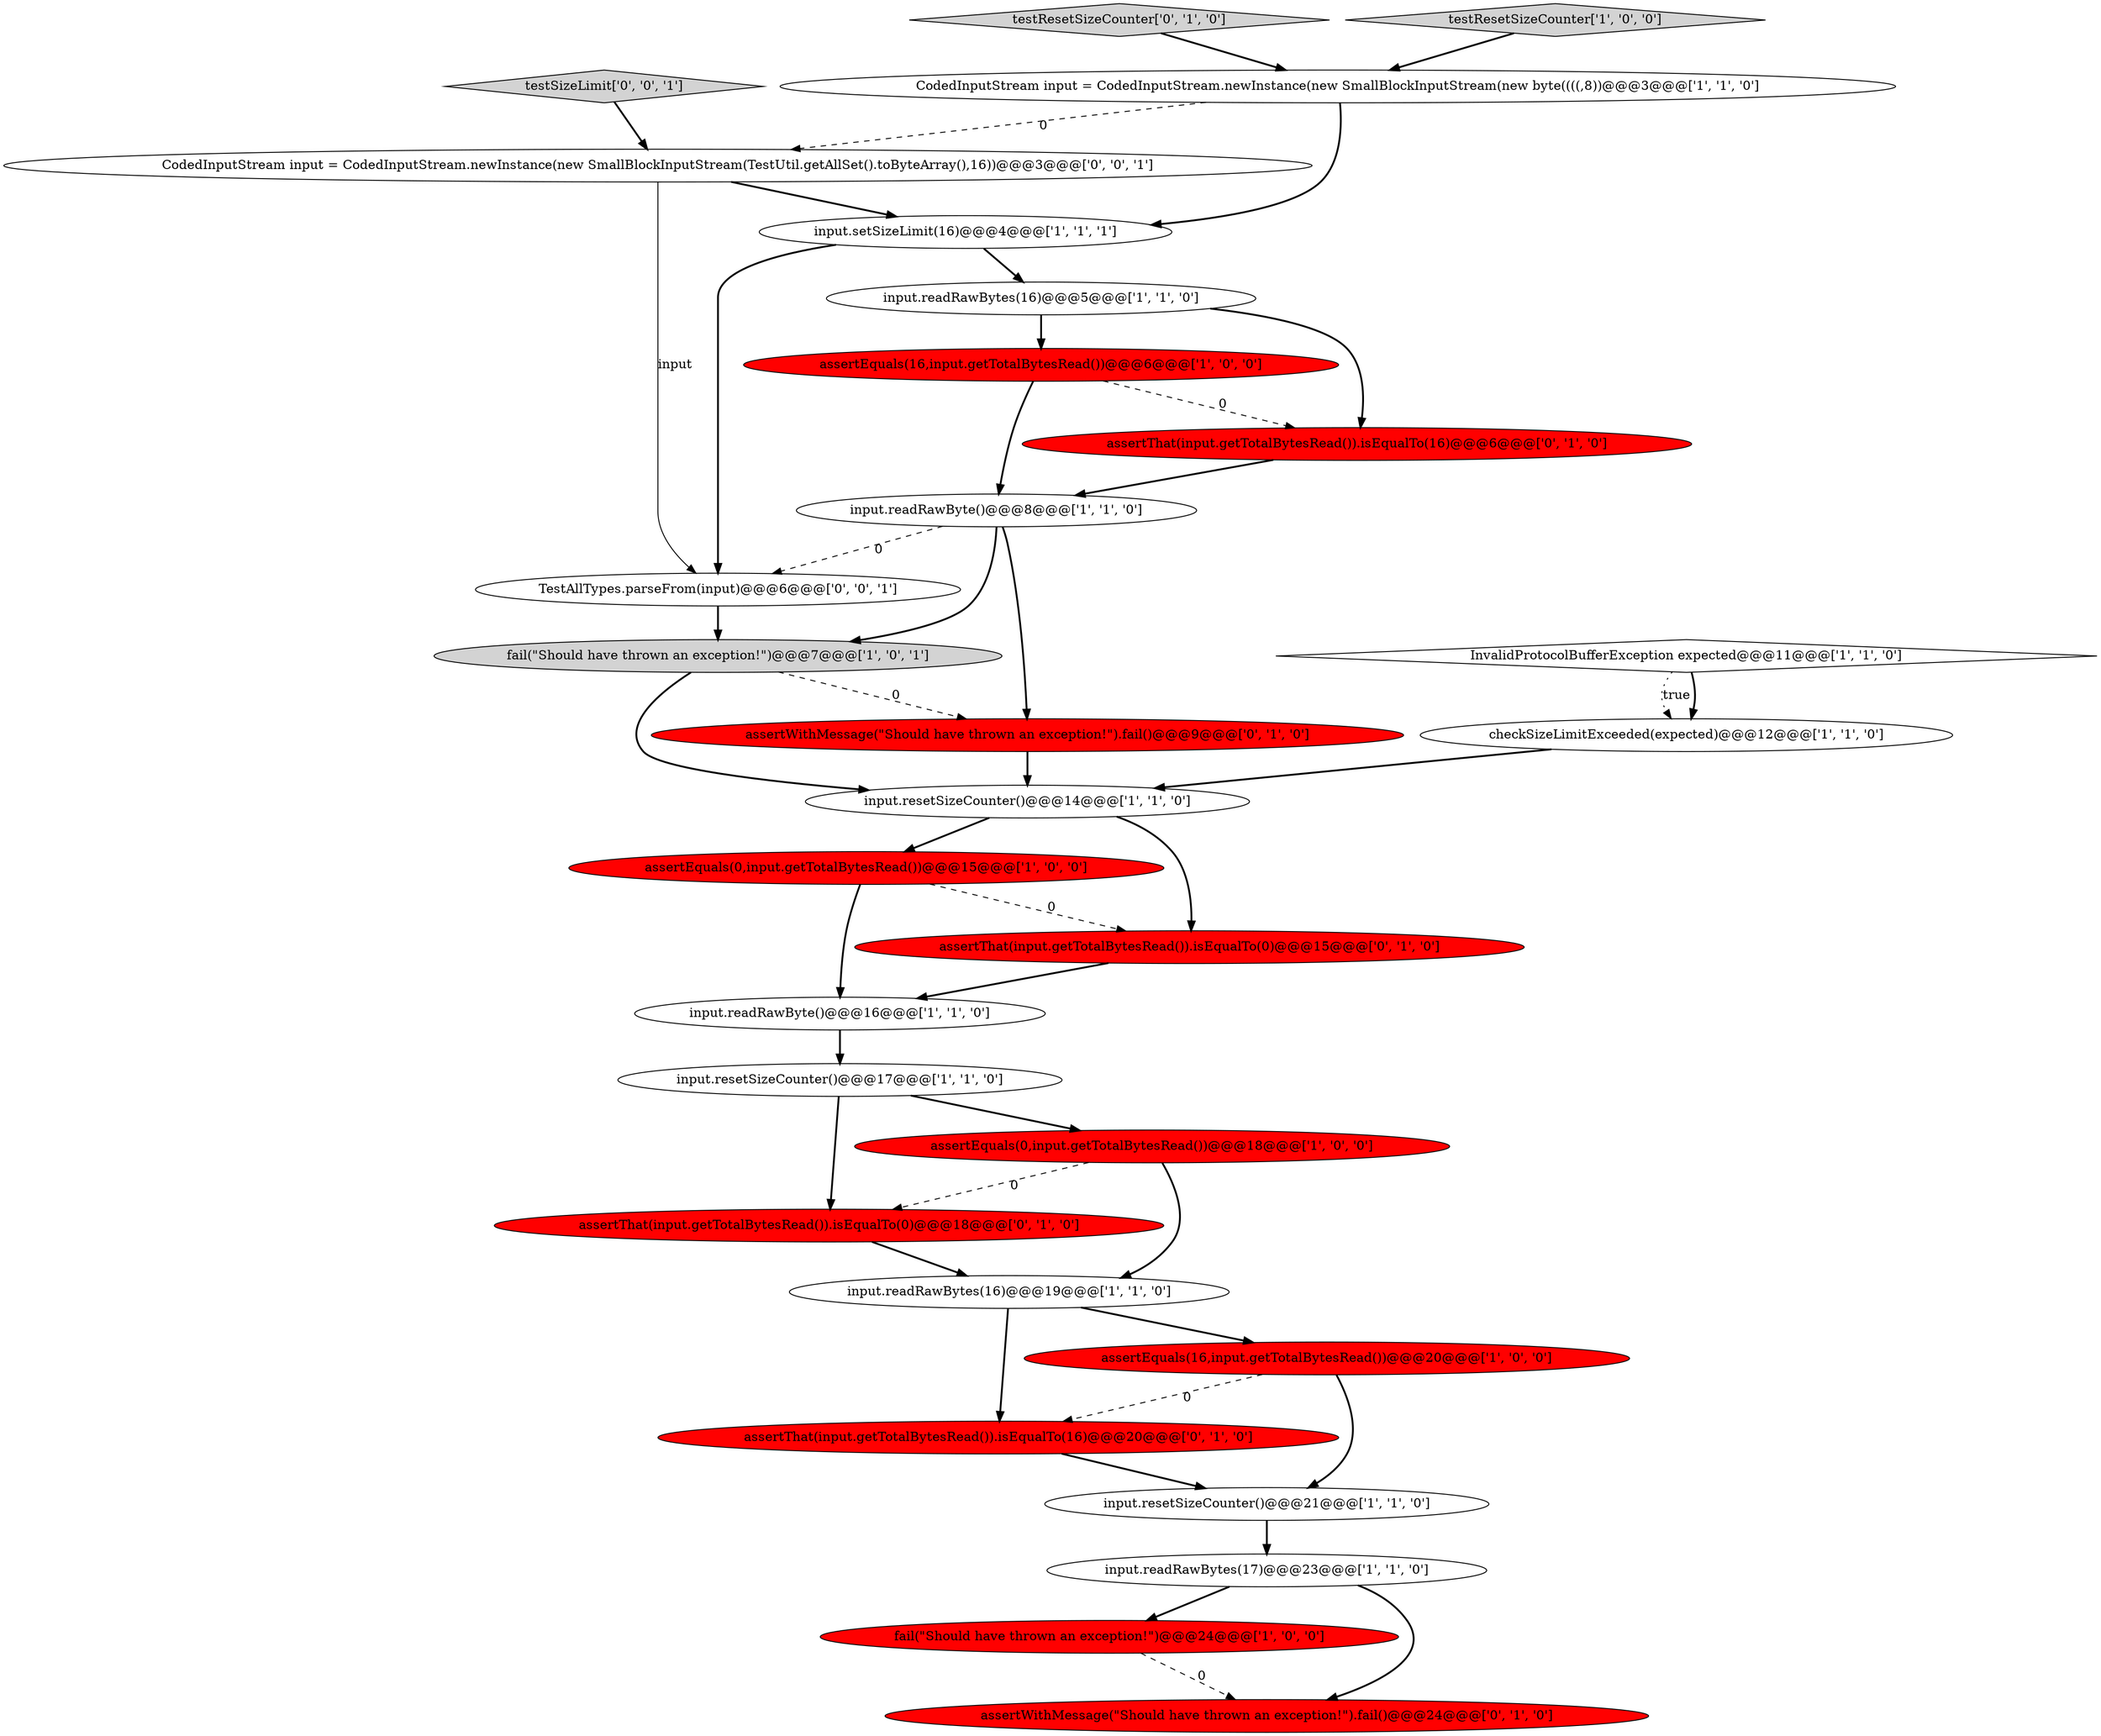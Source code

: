 digraph {
22 [style = filled, label = "assertThat(input.getTotalBytesRead()).isEqualTo(0)@@@18@@@['0', '1', '0']", fillcolor = red, shape = ellipse image = "AAA1AAABBB2BBB"];
3 [style = filled, label = "input.readRawByte()@@@16@@@['1', '1', '0']", fillcolor = white, shape = ellipse image = "AAA0AAABBB1BBB"];
15 [style = filled, label = "assertEquals(16,input.getTotalBytesRead())@@@6@@@['1', '0', '0']", fillcolor = red, shape = ellipse image = "AAA1AAABBB1BBB"];
8 [style = filled, label = "input.resetSizeCounter()@@@17@@@['1', '1', '0']", fillcolor = white, shape = ellipse image = "AAA0AAABBB1BBB"];
1 [style = filled, label = "input.setSizeLimit(16)@@@4@@@['1', '1', '1']", fillcolor = white, shape = ellipse image = "AAA0AAABBB1BBB"];
23 [style = filled, label = "assertThat(input.getTotalBytesRead()).isEqualTo(16)@@@6@@@['0', '1', '0']", fillcolor = red, shape = ellipse image = "AAA1AAABBB2BBB"];
12 [style = filled, label = "input.readRawBytes(16)@@@5@@@['1', '1', '0']", fillcolor = white, shape = ellipse image = "AAA0AAABBB1BBB"];
28 [style = filled, label = "testSizeLimit['0', '0', '1']", fillcolor = lightgray, shape = diamond image = "AAA0AAABBB3BBB"];
24 [style = filled, label = "testResetSizeCounter['0', '1', '0']", fillcolor = lightgray, shape = diamond image = "AAA0AAABBB2BBB"];
26 [style = filled, label = "CodedInputStream input = CodedInputStream.newInstance(new SmallBlockInputStream(TestUtil.getAllSet().toByteArray(),16))@@@3@@@['0', '0', '1']", fillcolor = white, shape = ellipse image = "AAA0AAABBB3BBB"];
6 [style = filled, label = "fail(\"Should have thrown an exception!\")@@@7@@@['1', '0', '1']", fillcolor = lightgray, shape = ellipse image = "AAA0AAABBB1BBB"];
20 [style = filled, label = "assertWithMessage(\"Should have thrown an exception!\").fail()@@@9@@@['0', '1', '0']", fillcolor = red, shape = ellipse image = "AAA1AAABBB2BBB"];
10 [style = filled, label = "input.readRawBytes(17)@@@23@@@['1', '1', '0']", fillcolor = white, shape = ellipse image = "AAA0AAABBB1BBB"];
9 [style = filled, label = "assertEquals(0,input.getTotalBytesRead())@@@18@@@['1', '0', '0']", fillcolor = red, shape = ellipse image = "AAA1AAABBB1BBB"];
5 [style = filled, label = "fail(\"Should have thrown an exception!\")@@@24@@@['1', '0', '0']", fillcolor = red, shape = ellipse image = "AAA1AAABBB1BBB"];
21 [style = filled, label = "assertThat(input.getTotalBytesRead()).isEqualTo(16)@@@20@@@['0', '1', '0']", fillcolor = red, shape = ellipse image = "AAA1AAABBB2BBB"];
18 [style = filled, label = "input.resetSizeCounter()@@@14@@@['1', '1', '0']", fillcolor = white, shape = ellipse image = "AAA0AAABBB1BBB"];
0 [style = filled, label = "assertEquals(0,input.getTotalBytesRead())@@@15@@@['1', '0', '0']", fillcolor = red, shape = ellipse image = "AAA1AAABBB1BBB"];
19 [style = filled, label = "assertThat(input.getTotalBytesRead()).isEqualTo(0)@@@15@@@['0', '1', '0']", fillcolor = red, shape = ellipse image = "AAA1AAABBB2BBB"];
13 [style = filled, label = "CodedInputStream input = CodedInputStream.newInstance(new SmallBlockInputStream(new byte((((,8))@@@3@@@['1', '1', '0']", fillcolor = white, shape = ellipse image = "AAA0AAABBB1BBB"];
2 [style = filled, label = "input.resetSizeCounter()@@@21@@@['1', '1', '0']", fillcolor = white, shape = ellipse image = "AAA0AAABBB1BBB"];
4 [style = filled, label = "input.readRawByte()@@@8@@@['1', '1', '0']", fillcolor = white, shape = ellipse image = "AAA0AAABBB1BBB"];
7 [style = filled, label = "checkSizeLimitExceeded(expected)@@@12@@@['1', '1', '0']", fillcolor = white, shape = ellipse image = "AAA0AAABBB1BBB"];
27 [style = filled, label = "TestAllTypes.parseFrom(input)@@@6@@@['0', '0', '1']", fillcolor = white, shape = ellipse image = "AAA0AAABBB3BBB"];
14 [style = filled, label = "testResetSizeCounter['1', '0', '0']", fillcolor = lightgray, shape = diamond image = "AAA0AAABBB1BBB"];
11 [style = filled, label = "input.readRawBytes(16)@@@19@@@['1', '1', '0']", fillcolor = white, shape = ellipse image = "AAA0AAABBB1BBB"];
25 [style = filled, label = "assertWithMessage(\"Should have thrown an exception!\").fail()@@@24@@@['0', '1', '0']", fillcolor = red, shape = ellipse image = "AAA1AAABBB2BBB"];
17 [style = filled, label = "assertEquals(16,input.getTotalBytesRead())@@@20@@@['1', '0', '0']", fillcolor = red, shape = ellipse image = "AAA1AAABBB1BBB"];
16 [style = filled, label = "InvalidProtocolBufferException expected@@@11@@@['1', '1', '0']", fillcolor = white, shape = diamond image = "AAA0AAABBB1BBB"];
0->3 [style = bold, label=""];
15->23 [style = dashed, label="0"];
9->11 [style = bold, label=""];
26->27 [style = solid, label="input"];
4->6 [style = bold, label=""];
6->20 [style = dashed, label="0"];
6->18 [style = bold, label=""];
0->19 [style = dashed, label="0"];
11->21 [style = bold, label=""];
26->1 [style = bold, label=""];
12->15 [style = bold, label=""];
16->7 [style = bold, label=""];
18->19 [style = bold, label=""];
23->4 [style = bold, label=""];
1->27 [style = bold, label=""];
4->27 [style = dashed, label="0"];
28->26 [style = bold, label=""];
9->22 [style = dashed, label="0"];
5->25 [style = dashed, label="0"];
2->10 [style = bold, label=""];
17->21 [style = dashed, label="0"];
13->26 [style = dashed, label="0"];
27->6 [style = bold, label=""];
13->1 [style = bold, label=""];
8->22 [style = bold, label=""];
21->2 [style = bold, label=""];
20->18 [style = bold, label=""];
16->7 [style = dotted, label="true"];
10->5 [style = bold, label=""];
17->2 [style = bold, label=""];
10->25 [style = bold, label=""];
3->8 [style = bold, label=""];
4->20 [style = bold, label=""];
15->4 [style = bold, label=""];
1->12 [style = bold, label=""];
8->9 [style = bold, label=""];
7->18 [style = bold, label=""];
11->17 [style = bold, label=""];
12->23 [style = bold, label=""];
14->13 [style = bold, label=""];
19->3 [style = bold, label=""];
18->0 [style = bold, label=""];
22->11 [style = bold, label=""];
24->13 [style = bold, label=""];
}
